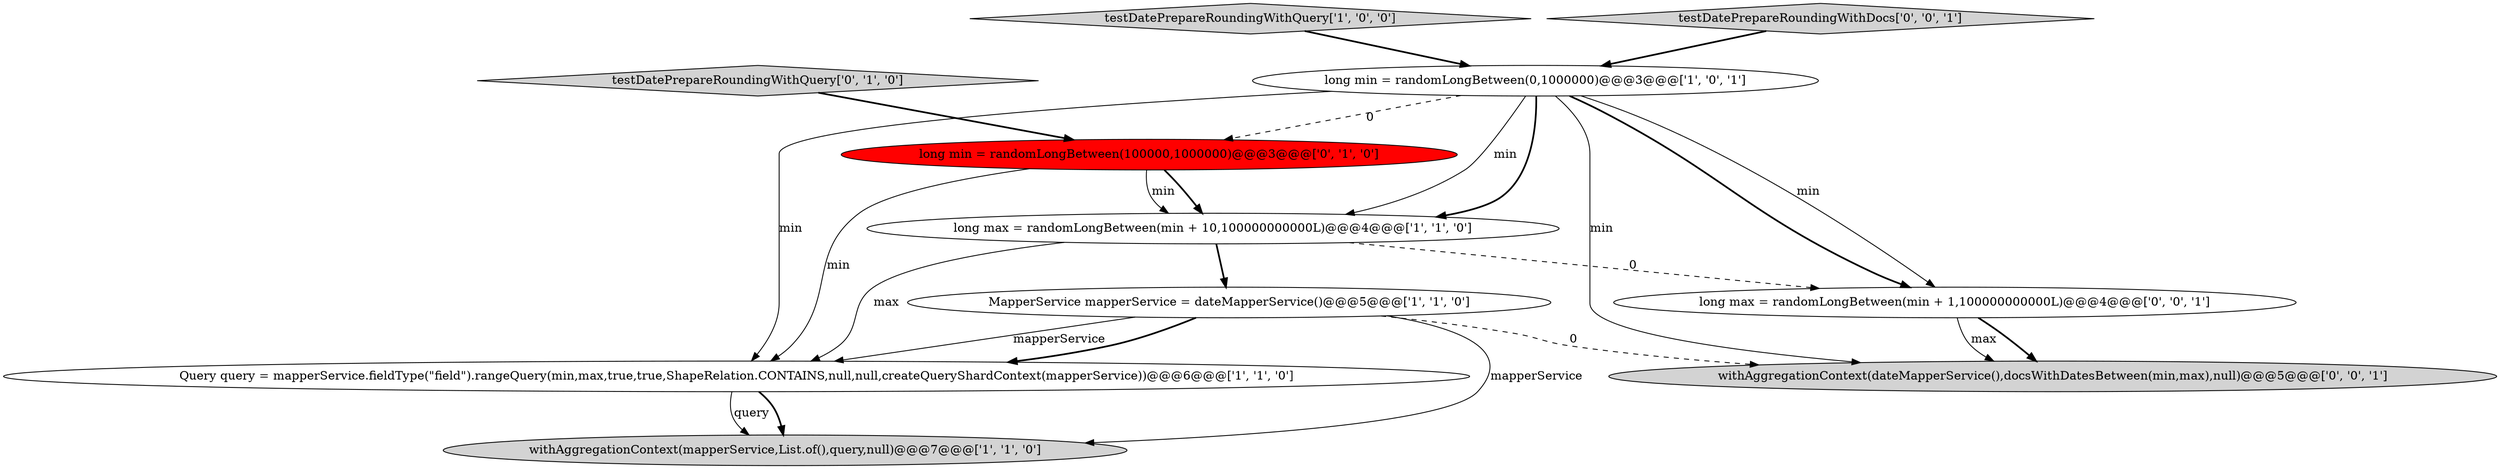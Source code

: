 digraph {
1 [style = filled, label = "long max = randomLongBetween(min + 10,100000000000L)@@@4@@@['1', '1', '0']", fillcolor = white, shape = ellipse image = "AAA0AAABBB1BBB"];
5 [style = filled, label = "testDatePrepareRoundingWithQuery['1', '0', '0']", fillcolor = lightgray, shape = diamond image = "AAA0AAABBB1BBB"];
3 [style = filled, label = "withAggregationContext(mapperService,List.of(),query,null)@@@7@@@['1', '1', '0']", fillcolor = lightgray, shape = ellipse image = "AAA0AAABBB1BBB"];
0 [style = filled, label = "MapperService mapperService = dateMapperService()@@@5@@@['1', '1', '0']", fillcolor = white, shape = ellipse image = "AAA0AAABBB1BBB"];
8 [style = filled, label = "testDatePrepareRoundingWithDocs['0', '0', '1']", fillcolor = lightgray, shape = diamond image = "AAA0AAABBB3BBB"];
4 [style = filled, label = "long min = randomLongBetween(0,1000000)@@@3@@@['1', '0', '1']", fillcolor = white, shape = ellipse image = "AAA0AAABBB1BBB"];
9 [style = filled, label = "long max = randomLongBetween(min + 1,100000000000L)@@@4@@@['0', '0', '1']", fillcolor = white, shape = ellipse image = "AAA0AAABBB3BBB"];
10 [style = filled, label = "withAggregationContext(dateMapperService(),docsWithDatesBetween(min,max),null)@@@5@@@['0', '0', '1']", fillcolor = lightgray, shape = ellipse image = "AAA0AAABBB3BBB"];
6 [style = filled, label = "long min = randomLongBetween(100000,1000000)@@@3@@@['0', '1', '0']", fillcolor = red, shape = ellipse image = "AAA1AAABBB2BBB"];
7 [style = filled, label = "testDatePrepareRoundingWithQuery['0', '1', '0']", fillcolor = lightgray, shape = diamond image = "AAA0AAABBB2BBB"];
2 [style = filled, label = "Query query = mapperService.fieldType(\"field\").rangeQuery(min,max,true,true,ShapeRelation.CONTAINS,null,null,createQueryShardContext(mapperService))@@@6@@@['1', '1', '0']", fillcolor = white, shape = ellipse image = "AAA0AAABBB1BBB"];
4->9 [style = bold, label=""];
0->2 [style = solid, label="mapperService"];
4->9 [style = solid, label="min"];
2->3 [style = bold, label=""];
0->2 [style = bold, label=""];
4->2 [style = solid, label="min"];
4->10 [style = solid, label="min"];
1->9 [style = dashed, label="0"];
1->2 [style = solid, label="max"];
1->0 [style = bold, label=""];
9->10 [style = bold, label=""];
4->6 [style = dashed, label="0"];
0->10 [style = dashed, label="0"];
6->2 [style = solid, label="min"];
6->1 [style = bold, label=""];
9->10 [style = solid, label="max"];
2->3 [style = solid, label="query"];
5->4 [style = bold, label=""];
7->6 [style = bold, label=""];
4->1 [style = bold, label=""];
8->4 [style = bold, label=""];
6->1 [style = solid, label="min"];
0->3 [style = solid, label="mapperService"];
4->1 [style = solid, label="min"];
}
